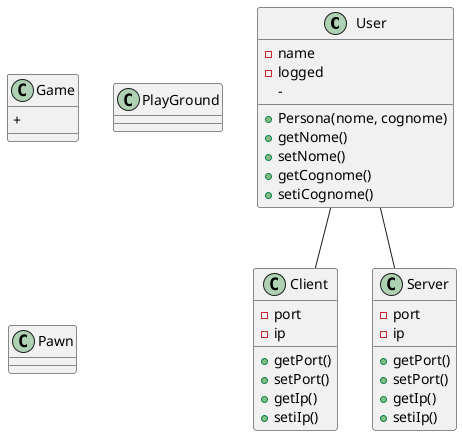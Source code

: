 @startuml Forza 4
class "User" {
    +Persona(nome, cognome)

    -name
    -logged
    -
    
    +getNome()
    +setNome()
    +getCognome()
    +setiCognome()
}

class "Game" {
    +
}

class "PlayGround" {

}

class "Pawn" {

}

Class "Client" {
    -port
    -ip

    +getPort()
    +setPort()
    +getIp()
    +setiIp()
}

Class "Server" {
    -port
    -ip

    +getPort()
    +setPort()
    +getIp()
    +setiIp()
}

User -- Client
User -- Server
@enduml